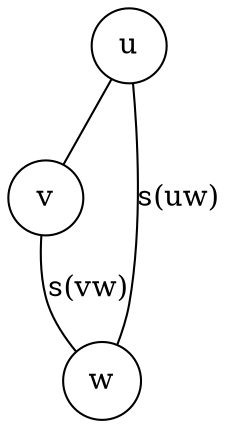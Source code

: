 graph g{
u [shape=circle];
v [shape=circle];
w [shape=circle];

u -- v;
u -- w [label = "s(uw)"];
v -- w [label = "s(vw)"];
}